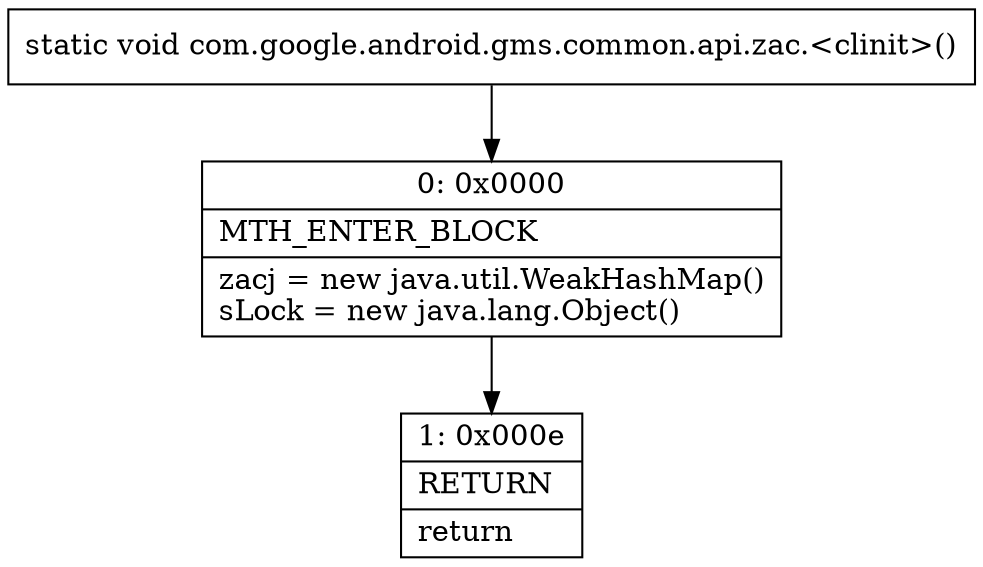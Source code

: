digraph "CFG forcom.google.android.gms.common.api.zac.\<clinit\>()V" {
Node_0 [shape=record,label="{0\:\ 0x0000|MTH_ENTER_BLOCK\l|zacj = new java.util.WeakHashMap()\lsLock = new java.lang.Object()\l}"];
Node_1 [shape=record,label="{1\:\ 0x000e|RETURN\l|return\l}"];
MethodNode[shape=record,label="{static void com.google.android.gms.common.api.zac.\<clinit\>() }"];
MethodNode -> Node_0;
Node_0 -> Node_1;
}

